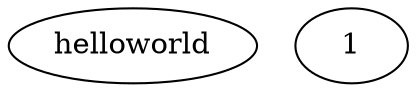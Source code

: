 //A simple undirected graph
graph graphname {
	textlabel[label="helloworld"];
	intlabel[label=1];
}
